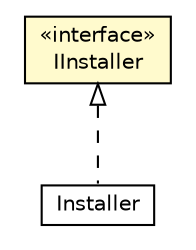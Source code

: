 #!/usr/local/bin/dot
#
# Class diagram 
# Generated by UMLGraph version R5_6-24-gf6e263 (http://www.umlgraph.org/)
#

digraph G {
	edge [fontname="Helvetica",fontsize=10,labelfontname="Helvetica",labelfontsize=10];
	node [fontname="Helvetica",fontsize=10,shape=plaintext];
	nodesep=0.25;
	ranksep=0.5;
	// org.universAAL.tools.ucc.api.IInstaller
	c4536760 [label=<<table title="org.universAAL.tools.ucc.api.IInstaller" border="0" cellborder="1" cellspacing="0" cellpadding="2" port="p" bgcolor="lemonChiffon" href="./IInstaller.html">
		<tr><td><table border="0" cellspacing="0" cellpadding="1">
<tr><td align="center" balign="center"> &#171;interface&#187; </td></tr>
<tr><td align="center" balign="center"> IInstaller </td></tr>
		</table></td></tr>
		</table>>, URL="./IInstaller.html", fontname="Helvetica", fontcolor="black", fontsize=10.0];
	// org.universAAL.tools.ucc.api.impl.Installer
	c4536762 [label=<<table title="org.universAAL.tools.ucc.api.impl.Installer" border="0" cellborder="1" cellspacing="0" cellpadding="2" port="p" href="./impl/Installer.html">
		<tr><td><table border="0" cellspacing="0" cellpadding="1">
<tr><td align="center" balign="center"> Installer </td></tr>
		</table></td></tr>
		</table>>, URL="./impl/Installer.html", fontname="Helvetica", fontcolor="black", fontsize=10.0];
	//org.universAAL.tools.ucc.api.impl.Installer implements org.universAAL.tools.ucc.api.IInstaller
	c4536760:p -> c4536762:p [dir=back,arrowtail=empty,style=dashed];
}

